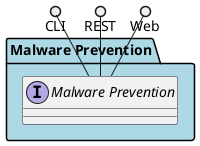 @startuml



package "Malware Prevention" #lightblue {

    interface "Malware Prevention" as i {
    
    }
}

CLI ()-- i
REST ()-- i
Web ()-- i

package "Malware Prevention" #lightblue {
    
}



@enduml
